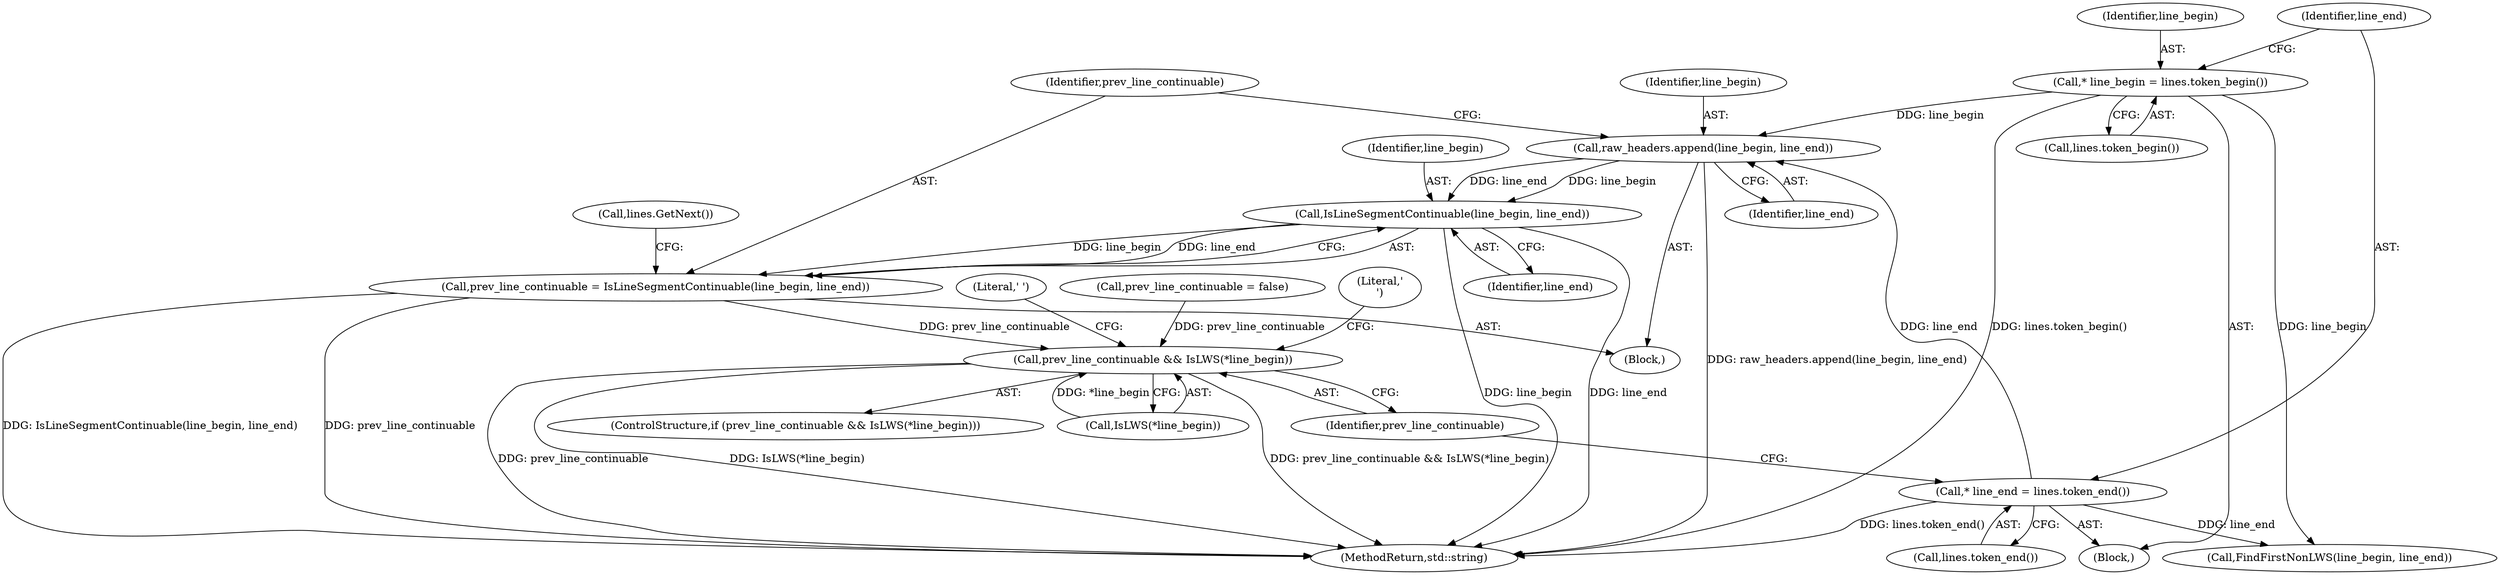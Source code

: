 digraph "0_Chrome_2bcaf4649c1d495072967ea454e8c16dce044705_1@pointer" {
"1000173" [label="(Call,raw_headers.append(line_begin, line_end))"];
"1000148" [label="(Call,* line_begin = lines.token_begin())"];
"1000152" [label="(Call,* line_end = lines.token_end())"];
"1000178" [label="(Call,IsLineSegmentContinuable(line_begin, line_end))"];
"1000176" [label="(Call,prev_line_continuable = IsLineSegmentContinuable(line_begin, line_end))"];
"1000156" [label="(Call,prev_line_continuable && IsLWS(*line_begin))"];
"1000150" [label="(Call,lines.token_begin())"];
"1000178" [label="(Call,IsLineSegmentContinuable(line_begin, line_end))"];
"1000174" [label="(Identifier,line_begin)"];
"1000155" [label="(ControlStructure,if (prev_line_continuable && IsLWS(*line_begin)))"];
"1000146" [label="(Block,)"];
"1000175" [label="(Identifier,line_end)"];
"1000173" [label="(Call,raw_headers.append(line_begin, line_end))"];
"1000177" [label="(Identifier,prev_line_continuable)"];
"1000176" [label="(Call,prev_line_continuable = IsLineSegmentContinuable(line_begin, line_end))"];
"1000180" [label="(Identifier,line_end)"];
"1000165" [label="(Call,FindFirstNonLWS(line_begin, line_end))"];
"1000197" [label="(MethodReturn,std::string)"];
"1000153" [label="(Identifier,line_end)"];
"1000156" [label="(Call,prev_line_continuable && IsLWS(*line_begin))"];
"1000157" [label="(Identifier,prev_line_continuable)"];
"1000158" [label="(Call,IsLWS(*line_begin))"];
"1000172" [label="(Literal,'\n')"];
"1000163" [label="(Literal,' ')"];
"1000152" [label="(Call,* line_end = lines.token_end())"];
"1000154" [label="(Call,lines.token_end())"];
"1000141" [label="(Call,prev_line_continuable = false)"];
"1000148" [label="(Call,* line_begin = lines.token_begin())"];
"1000149" [label="(Identifier,line_begin)"];
"1000179" [label="(Identifier,line_begin)"];
"1000145" [label="(Call,lines.GetNext())"];
"1000170" [label="(Block,)"];
"1000173" -> "1000170"  [label="AST: "];
"1000173" -> "1000175"  [label="CFG: "];
"1000174" -> "1000173"  [label="AST: "];
"1000175" -> "1000173"  [label="AST: "];
"1000177" -> "1000173"  [label="CFG: "];
"1000173" -> "1000197"  [label="DDG: raw_headers.append(line_begin, line_end)"];
"1000148" -> "1000173"  [label="DDG: line_begin"];
"1000152" -> "1000173"  [label="DDG: line_end"];
"1000173" -> "1000178"  [label="DDG: line_begin"];
"1000173" -> "1000178"  [label="DDG: line_end"];
"1000148" -> "1000146"  [label="AST: "];
"1000148" -> "1000150"  [label="CFG: "];
"1000149" -> "1000148"  [label="AST: "];
"1000150" -> "1000148"  [label="AST: "];
"1000153" -> "1000148"  [label="CFG: "];
"1000148" -> "1000197"  [label="DDG: lines.token_begin()"];
"1000148" -> "1000165"  [label="DDG: line_begin"];
"1000152" -> "1000146"  [label="AST: "];
"1000152" -> "1000154"  [label="CFG: "];
"1000153" -> "1000152"  [label="AST: "];
"1000154" -> "1000152"  [label="AST: "];
"1000157" -> "1000152"  [label="CFG: "];
"1000152" -> "1000197"  [label="DDG: lines.token_end()"];
"1000152" -> "1000165"  [label="DDG: line_end"];
"1000178" -> "1000176"  [label="AST: "];
"1000178" -> "1000180"  [label="CFG: "];
"1000179" -> "1000178"  [label="AST: "];
"1000180" -> "1000178"  [label="AST: "];
"1000176" -> "1000178"  [label="CFG: "];
"1000178" -> "1000197"  [label="DDG: line_begin"];
"1000178" -> "1000197"  [label="DDG: line_end"];
"1000178" -> "1000176"  [label="DDG: line_begin"];
"1000178" -> "1000176"  [label="DDG: line_end"];
"1000176" -> "1000170"  [label="AST: "];
"1000177" -> "1000176"  [label="AST: "];
"1000145" -> "1000176"  [label="CFG: "];
"1000176" -> "1000197"  [label="DDG: IsLineSegmentContinuable(line_begin, line_end)"];
"1000176" -> "1000197"  [label="DDG: prev_line_continuable"];
"1000176" -> "1000156"  [label="DDG: prev_line_continuable"];
"1000156" -> "1000155"  [label="AST: "];
"1000156" -> "1000157"  [label="CFG: "];
"1000156" -> "1000158"  [label="CFG: "];
"1000157" -> "1000156"  [label="AST: "];
"1000158" -> "1000156"  [label="AST: "];
"1000163" -> "1000156"  [label="CFG: "];
"1000172" -> "1000156"  [label="CFG: "];
"1000156" -> "1000197"  [label="DDG: prev_line_continuable"];
"1000156" -> "1000197"  [label="DDG: IsLWS(*line_begin)"];
"1000156" -> "1000197"  [label="DDG: prev_line_continuable && IsLWS(*line_begin)"];
"1000141" -> "1000156"  [label="DDG: prev_line_continuable"];
"1000158" -> "1000156"  [label="DDG: *line_begin"];
}
